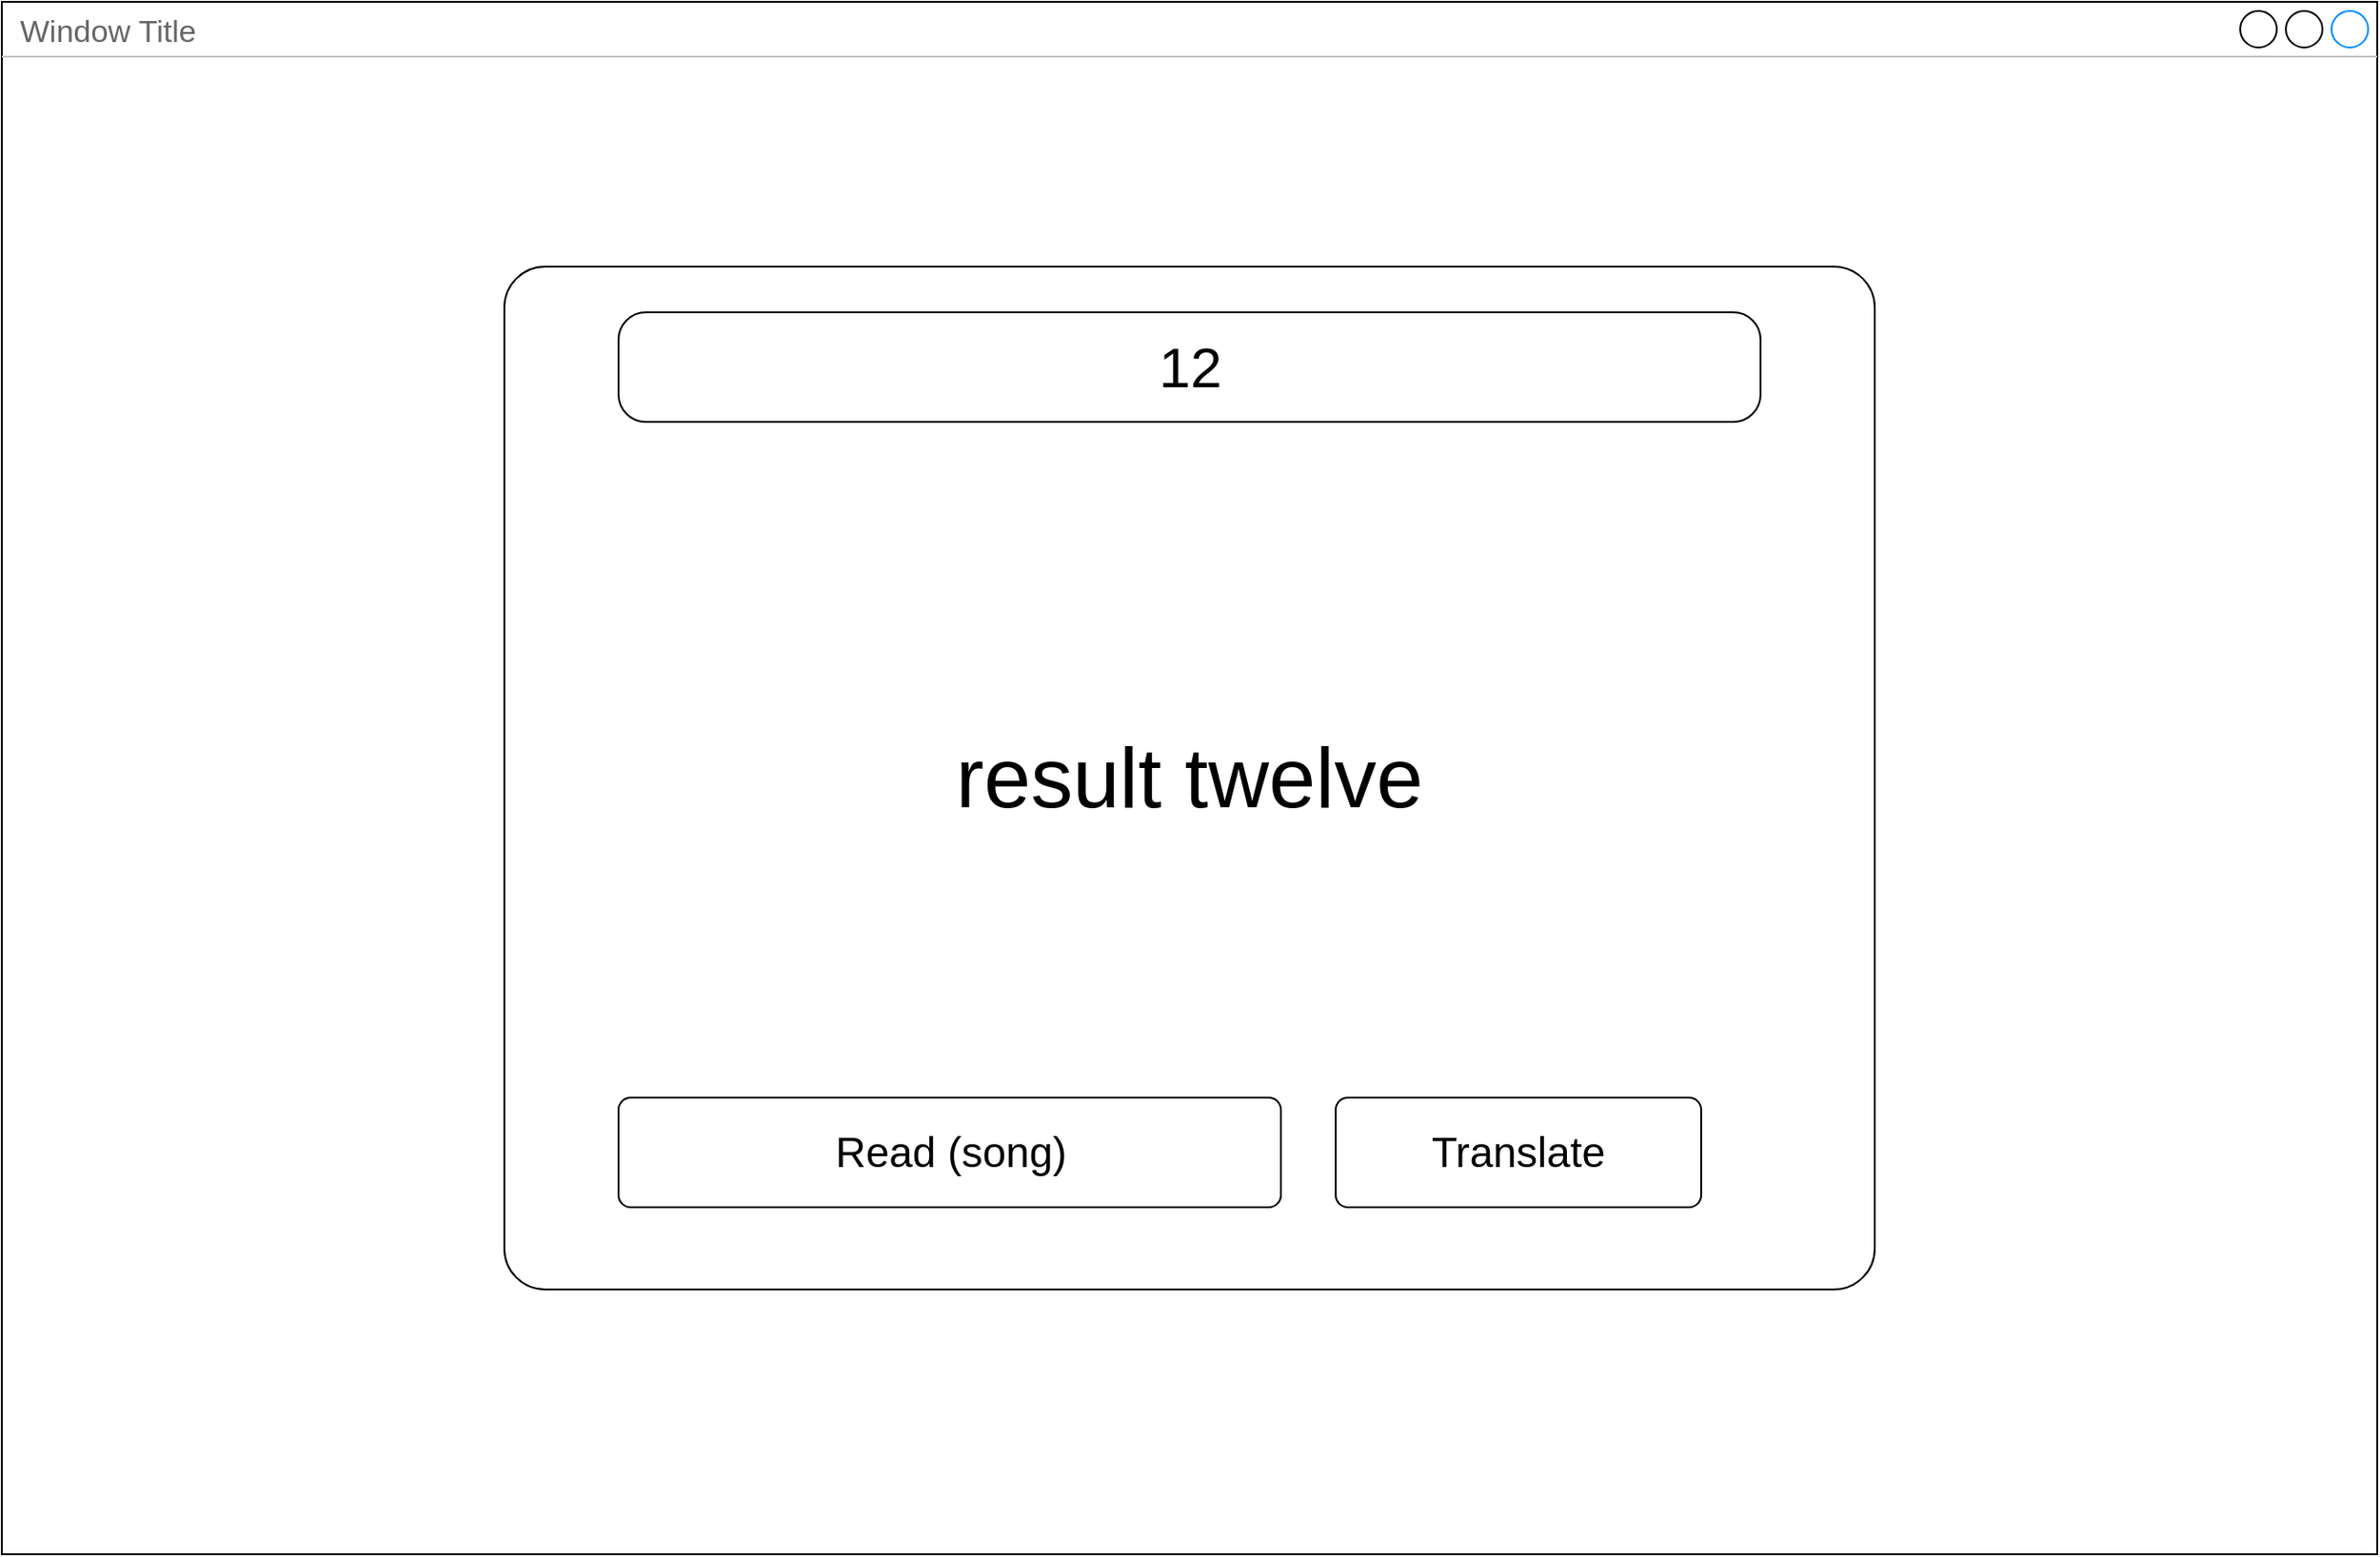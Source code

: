 <mxfile>
    <diagram id="o8GFrnF6oiVryfsX9A0t" name="Page-1">
        <mxGraphModel dx="1600" dy="978" grid="1" gridSize="10" guides="1" tooltips="1" connect="1" arrows="1" fold="1" page="1" pageScale="1" pageWidth="1169" pageHeight="827" math="0" shadow="0">
            <root>
                <mxCell id="0"/>
                <mxCell id="1" parent="0"/>
                <mxCell id="2" value="Window Title" style="strokeWidth=1;shadow=0;dashed=0;align=center;html=1;shape=mxgraph.mockup.containers.window;align=left;verticalAlign=top;spacingLeft=8;strokeColor2=#008cff;strokeColor3=#c4c4c4;fontColor=#666666;mainText=;fontSize=17;labelBackgroundColor=none;whiteSpace=wrap;" vertex="1" parent="1">
                    <mxGeometry x="160" y="80" width="1300" height="850" as="geometry"/>
                </mxCell>
                <mxCell id="3" value="&lt;font style=&quot;font-size: 46px;&quot;&gt;result twelve&lt;/font&gt;" style="rounded=1;whiteSpace=wrap;html=1;arcSize=4;" vertex="1" parent="1">
                    <mxGeometry x="435" y="225" width="750" height="560" as="geometry"/>
                </mxCell>
                <mxCell id="4" value="&lt;font style=&quot;font-size: 31px;&quot;&gt;12&lt;/font&gt;" style="rounded=1;whiteSpace=wrap;html=1;arcSize=25;" vertex="1" parent="1">
                    <mxGeometry x="497.5" y="250" width="625" height="60" as="geometry"/>
                </mxCell>
                <mxCell id="5" value="&lt;font style=&quot;font-size: 23px;&quot;&gt;Read (song)&lt;/font&gt;" style="rounded=1;whiteSpace=wrap;html=1;arcSize=11;" vertex="1" parent="1">
                    <mxGeometry x="497.5" y="680" width="362.5" height="60" as="geometry"/>
                </mxCell>
                <mxCell id="6" value="&lt;font style=&quot;font-size: 23px;&quot;&gt;Translate&lt;/font&gt;" style="rounded=1;whiteSpace=wrap;html=1;arcSize=11;" vertex="1" parent="1">
                    <mxGeometry x="890" y="680" width="200" height="60" as="geometry"/>
                </mxCell>
            </root>
        </mxGraphModel>
    </diagram>
</mxfile>
